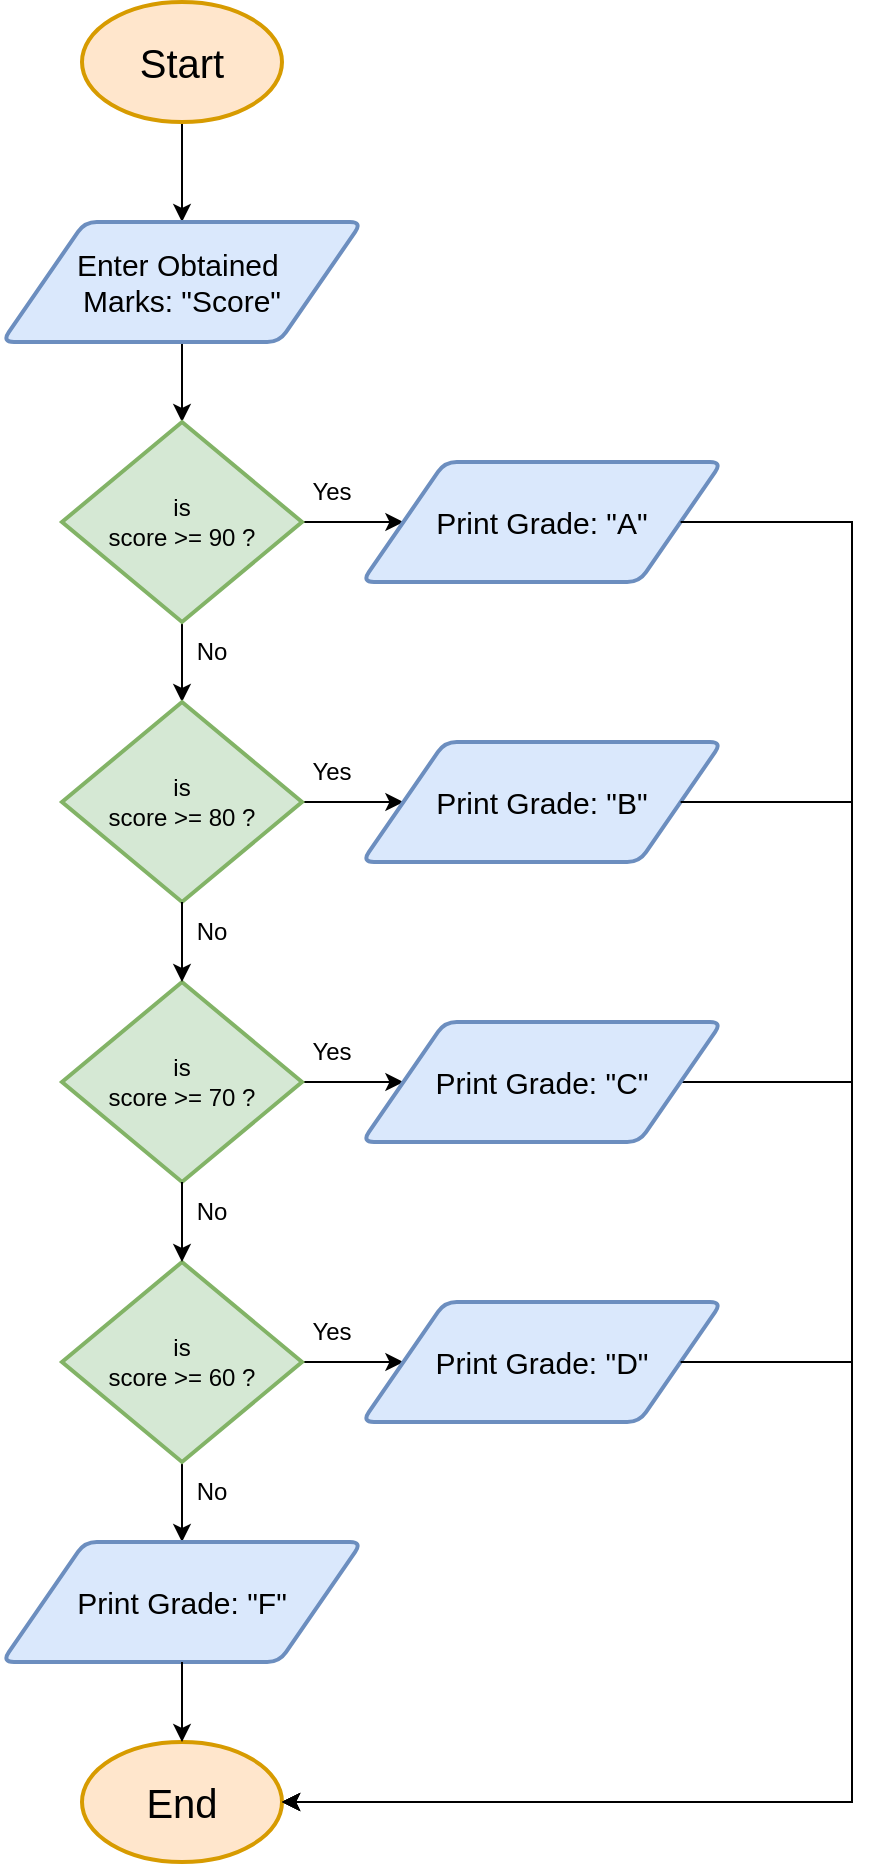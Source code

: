 <mxfile version="24.5.4" type="google">
  <diagram name="Page-1" id="dAldJ7ixTR6lJiKEAnAV">
    <mxGraphModel grid="1" page="1" gridSize="10" guides="1" tooltips="1" connect="1" arrows="1" fold="1" pageScale="1" pageWidth="827" pageHeight="1169" math="0" shadow="0">
      <root>
        <mxCell id="0" />
        <mxCell id="1" parent="0" />
        <mxCell id="elizlL1mAkCcBMjCLCF5-3" style="edgeStyle=orthogonalEdgeStyle;rounded=0;orthogonalLoop=1;jettySize=auto;html=1;exitX=0.5;exitY=1;exitDx=0;exitDy=0;exitPerimeter=0;" edge="1" parent="1" source="elizlL1mAkCcBMjCLCF5-1" target="elizlL1mAkCcBMjCLCF5-2">
          <mxGeometry relative="1" as="geometry" />
        </mxCell>
        <mxCell id="elizlL1mAkCcBMjCLCF5-1" value="&lt;font style=&quot;font-size: 20px;&quot;&gt;Start&lt;/font&gt;" style="strokeWidth=2;html=1;shape=mxgraph.flowchart.start_1;whiteSpace=wrap;fillColor=#ffe6cc;strokeColor=#d79b00;" vertex="1" parent="1">
          <mxGeometry x="375" y="10" width="100" height="60" as="geometry" />
        </mxCell>
        <mxCell id="elizlL1mAkCcBMjCLCF5-16" style="edgeStyle=orthogonalEdgeStyle;rounded=0;orthogonalLoop=1;jettySize=auto;html=1;exitX=0.5;exitY=1;exitDx=0;exitDy=0;" edge="1" parent="1" source="elizlL1mAkCcBMjCLCF5-2" target="elizlL1mAkCcBMjCLCF5-4">
          <mxGeometry relative="1" as="geometry" />
        </mxCell>
        <mxCell id="elizlL1mAkCcBMjCLCF5-2" value="&lt;font style=&quot;font-size: 15px;&quot;&gt;Enter Obtained&amp;nbsp;&lt;/font&gt;&lt;div style=&quot;font-size: 15px;&quot;&gt;&lt;font style=&quot;font-size: 15px;&quot;&gt;Marks:&amp;nbsp;&lt;span style=&quot;background-color: initial;&quot;&gt;&quot;Score&quot;&lt;/span&gt;&lt;/font&gt;&lt;/div&gt;" style="shape=parallelogram;html=1;strokeWidth=2;perimeter=parallelogramPerimeter;whiteSpace=wrap;rounded=1;arcSize=12;size=0.23;fillColor=#dae8fc;strokeColor=#6c8ebf;" vertex="1" parent="1">
          <mxGeometry x="335" y="120" width="180" height="60" as="geometry" />
        </mxCell>
        <mxCell id="elizlL1mAkCcBMjCLCF5-9" style="edgeStyle=orthogonalEdgeStyle;rounded=0;orthogonalLoop=1;jettySize=auto;html=1;exitX=1;exitY=0.5;exitDx=0;exitDy=0;exitPerimeter=0;entryX=0;entryY=0.5;entryDx=0;entryDy=0;" edge="1" parent="1" source="elizlL1mAkCcBMjCLCF5-4" target="elizlL1mAkCcBMjCLCF5-8">
          <mxGeometry relative="1" as="geometry" />
        </mxCell>
        <mxCell id="elizlL1mAkCcBMjCLCF5-17" style="edgeStyle=orthogonalEdgeStyle;rounded=0;orthogonalLoop=1;jettySize=auto;html=1;exitX=0.5;exitY=1;exitDx=0;exitDy=0;exitPerimeter=0;" edge="1" parent="1" source="elizlL1mAkCcBMjCLCF5-4" target="elizlL1mAkCcBMjCLCF5-5">
          <mxGeometry relative="1" as="geometry" />
        </mxCell>
        <mxCell id="elizlL1mAkCcBMjCLCF5-4" value="is&lt;br&gt;score &amp;gt;= 90 ?" style="strokeWidth=2;html=1;shape=mxgraph.flowchart.decision;whiteSpace=wrap;fillColor=#d5e8d4;strokeColor=#82b366;" vertex="1" parent="1">
          <mxGeometry x="365" y="220" width="120" height="100" as="geometry" />
        </mxCell>
        <mxCell id="elizlL1mAkCcBMjCLCF5-13" style="edgeStyle=orthogonalEdgeStyle;rounded=0;orthogonalLoop=1;jettySize=auto;html=1;exitX=1;exitY=0.5;exitDx=0;exitDy=0;exitPerimeter=0;entryX=0;entryY=0.5;entryDx=0;entryDy=0;" edge="1" parent="1" source="elizlL1mAkCcBMjCLCF5-5" target="elizlL1mAkCcBMjCLCF5-10">
          <mxGeometry relative="1" as="geometry" />
        </mxCell>
        <mxCell id="elizlL1mAkCcBMjCLCF5-5" value="is&lt;br&gt;score &amp;gt;= 80 ?" style="strokeWidth=2;html=1;shape=mxgraph.flowchart.decision;whiteSpace=wrap;fillColor=#d5e8d4;strokeColor=#82b366;" vertex="1" parent="1">
          <mxGeometry x="365" y="360" width="120" height="100" as="geometry" />
        </mxCell>
        <mxCell id="elizlL1mAkCcBMjCLCF5-14" style="edgeStyle=orthogonalEdgeStyle;rounded=0;orthogonalLoop=1;jettySize=auto;html=1;exitX=1;exitY=0.5;exitDx=0;exitDy=0;exitPerimeter=0;entryX=0;entryY=0.5;entryDx=0;entryDy=0;" edge="1" parent="1" source="elizlL1mAkCcBMjCLCF5-6" target="elizlL1mAkCcBMjCLCF5-11">
          <mxGeometry relative="1" as="geometry" />
        </mxCell>
        <mxCell id="elizlL1mAkCcBMjCLCF5-6" value="is&lt;br&gt;score &amp;gt;= 70 ?" style="strokeWidth=2;html=1;shape=mxgraph.flowchart.decision;whiteSpace=wrap;fillColor=#d5e8d4;strokeColor=#82b366;" vertex="1" parent="1">
          <mxGeometry x="365" y="500" width="120" height="100" as="geometry" />
        </mxCell>
        <mxCell id="elizlL1mAkCcBMjCLCF5-15" style="edgeStyle=orthogonalEdgeStyle;rounded=0;orthogonalLoop=1;jettySize=auto;html=1;exitX=1;exitY=0.5;exitDx=0;exitDy=0;exitPerimeter=0;entryX=0;entryY=0.5;entryDx=0;entryDy=0;" edge="1" parent="1" source="elizlL1mAkCcBMjCLCF5-7" target="elizlL1mAkCcBMjCLCF5-12">
          <mxGeometry relative="1" as="geometry" />
        </mxCell>
        <mxCell id="elizlL1mAkCcBMjCLCF5-21" style="edgeStyle=orthogonalEdgeStyle;rounded=0;orthogonalLoop=1;jettySize=auto;html=1;exitX=0.5;exitY=1;exitDx=0;exitDy=0;exitPerimeter=0;entryX=0.5;entryY=0;entryDx=0;entryDy=0;" edge="1" parent="1" source="elizlL1mAkCcBMjCLCF5-7" target="elizlL1mAkCcBMjCLCF5-20">
          <mxGeometry relative="1" as="geometry" />
        </mxCell>
        <mxCell id="elizlL1mAkCcBMjCLCF5-7" value="is&lt;br&gt;score &amp;gt;= 60 ?" style="strokeWidth=2;html=1;shape=mxgraph.flowchart.decision;whiteSpace=wrap;fillColor=#d5e8d4;strokeColor=#82b366;" vertex="1" parent="1">
          <mxGeometry x="365" y="640" width="120" height="100" as="geometry" />
        </mxCell>
        <mxCell id="elizlL1mAkCcBMjCLCF5-8" value="&lt;span style=&quot;font-size: 15px;&quot;&gt;Print Grade: &quot;A&quot;&lt;/span&gt;" style="shape=parallelogram;html=1;strokeWidth=2;perimeter=parallelogramPerimeter;whiteSpace=wrap;rounded=1;arcSize=12;size=0.23;fillColor=#dae8fc;strokeColor=#6c8ebf;" vertex="1" parent="1">
          <mxGeometry x="515" y="240" width="180" height="60" as="geometry" />
        </mxCell>
        <mxCell id="elizlL1mAkCcBMjCLCF5-10" value="&lt;span style=&quot;font-size: 15px;&quot;&gt;Print Grade: &quot;B&quot;&lt;/span&gt;" style="shape=parallelogram;html=1;strokeWidth=2;perimeter=parallelogramPerimeter;whiteSpace=wrap;rounded=1;arcSize=12;size=0.23;fillColor=#dae8fc;strokeColor=#6c8ebf;" vertex="1" parent="1">
          <mxGeometry x="515" y="380" width="180" height="60" as="geometry" />
        </mxCell>
        <mxCell id="elizlL1mAkCcBMjCLCF5-26" style="edgeStyle=orthogonalEdgeStyle;rounded=0;orthogonalLoop=1;jettySize=auto;html=1;exitX=1;exitY=0.5;exitDx=0;exitDy=0;entryX=1;entryY=0.5;entryDx=0;entryDy=0;entryPerimeter=0;" edge="1" parent="1" source="elizlL1mAkCcBMjCLCF5-11" target="elizlL1mAkCcBMjCLCF5-22">
          <mxGeometry relative="1" as="geometry">
            <mxPoint x="760" y="700" as="targetPoint" />
            <Array as="points">
              <mxPoint x="760" y="550" />
              <mxPoint x="760" y="910" />
            </Array>
          </mxGeometry>
        </mxCell>
        <mxCell id="elizlL1mAkCcBMjCLCF5-11" value="&lt;span style=&quot;font-size: 15px;&quot;&gt;Print Grade: &quot;C&quot;&lt;/span&gt;" style="shape=parallelogram;html=1;strokeWidth=2;perimeter=parallelogramPerimeter;whiteSpace=wrap;rounded=1;arcSize=12;size=0.23;fillColor=#dae8fc;strokeColor=#6c8ebf;" vertex="1" parent="1">
          <mxGeometry x="515" y="520" width="180" height="60" as="geometry" />
        </mxCell>
        <mxCell id="elizlL1mAkCcBMjCLCF5-12" value="&lt;span style=&quot;font-size: 15px;&quot;&gt;Print Grade: &quot;D&quot;&lt;/span&gt;" style="shape=parallelogram;html=1;strokeWidth=2;perimeter=parallelogramPerimeter;whiteSpace=wrap;rounded=1;arcSize=12;size=0.23;fillColor=#dae8fc;strokeColor=#6c8ebf;" vertex="1" parent="1">
          <mxGeometry x="515" y="660" width="180" height="60" as="geometry" />
        </mxCell>
        <mxCell id="elizlL1mAkCcBMjCLCF5-18" style="edgeStyle=orthogonalEdgeStyle;rounded=0;orthogonalLoop=1;jettySize=auto;html=1;exitX=0.5;exitY=1;exitDx=0;exitDy=0;exitPerimeter=0;entryX=0.5;entryY=0;entryDx=0;entryDy=0;entryPerimeter=0;" edge="1" parent="1" source="elizlL1mAkCcBMjCLCF5-5" target="elizlL1mAkCcBMjCLCF5-6">
          <mxGeometry relative="1" as="geometry" />
        </mxCell>
        <mxCell id="elizlL1mAkCcBMjCLCF5-19" style="edgeStyle=orthogonalEdgeStyle;rounded=0;orthogonalLoop=1;jettySize=auto;html=1;exitX=0.5;exitY=1;exitDx=0;exitDy=0;exitPerimeter=0;entryX=0.5;entryY=0;entryDx=0;entryDy=0;entryPerimeter=0;" edge="1" parent="1" source="elizlL1mAkCcBMjCLCF5-6" target="elizlL1mAkCcBMjCLCF5-7">
          <mxGeometry relative="1" as="geometry" />
        </mxCell>
        <mxCell id="elizlL1mAkCcBMjCLCF5-20" value="&lt;span style=&quot;font-size: 15px;&quot;&gt;Print Grade: &quot;F&quot;&lt;/span&gt;" style="shape=parallelogram;html=1;strokeWidth=2;perimeter=parallelogramPerimeter;whiteSpace=wrap;rounded=1;arcSize=12;size=0.23;fillColor=#dae8fc;strokeColor=#6c8ebf;" vertex="1" parent="1">
          <mxGeometry x="335" y="780" width="180" height="60" as="geometry" />
        </mxCell>
        <mxCell id="elizlL1mAkCcBMjCLCF5-22" value="&lt;font style=&quot;font-size: 20px;&quot;&gt;End&lt;/font&gt;" style="strokeWidth=2;html=1;shape=mxgraph.flowchart.start_1;whiteSpace=wrap;fillColor=#ffe6cc;strokeColor=#d79b00;" vertex="1" parent="1">
          <mxGeometry x="375" y="880" width="100" height="60" as="geometry" />
        </mxCell>
        <mxCell id="elizlL1mAkCcBMjCLCF5-23" style="edgeStyle=orthogonalEdgeStyle;rounded=0;orthogonalLoop=1;jettySize=auto;html=1;exitX=0.5;exitY=1;exitDx=0;exitDy=0;entryX=0.5;entryY=0;entryDx=0;entryDy=0;entryPerimeter=0;" edge="1" parent="1" source="elizlL1mAkCcBMjCLCF5-20" target="elizlL1mAkCcBMjCLCF5-22">
          <mxGeometry relative="1" as="geometry" />
        </mxCell>
        <mxCell id="elizlL1mAkCcBMjCLCF5-25" style="edgeStyle=orthogonalEdgeStyle;rounded=0;orthogonalLoop=1;jettySize=auto;html=1;exitX=1;exitY=0.5;exitDx=0;exitDy=0;entryX=1;entryY=0.5;entryDx=0;entryDy=0;entryPerimeter=0;" edge="1" parent="1" source="elizlL1mAkCcBMjCLCF5-12" target="elizlL1mAkCcBMjCLCF5-22">
          <mxGeometry relative="1" as="geometry">
            <Array as="points">
              <mxPoint x="760" y="690" />
              <mxPoint x="760" y="910" />
            </Array>
          </mxGeometry>
        </mxCell>
        <mxCell id="elizlL1mAkCcBMjCLCF5-27" style="edgeStyle=orthogonalEdgeStyle;rounded=0;orthogonalLoop=1;jettySize=auto;html=1;exitX=1;exitY=0.5;exitDx=0;exitDy=0;entryX=1;entryY=0.5;entryDx=0;entryDy=0;entryPerimeter=0;" edge="1" parent="1" source="elizlL1mAkCcBMjCLCF5-10" target="elizlL1mAkCcBMjCLCF5-22">
          <mxGeometry relative="1" as="geometry">
            <Array as="points">
              <mxPoint x="760" y="410" />
              <mxPoint x="760" y="910" />
            </Array>
          </mxGeometry>
        </mxCell>
        <mxCell id="elizlL1mAkCcBMjCLCF5-28" style="edgeStyle=orthogonalEdgeStyle;rounded=0;orthogonalLoop=1;jettySize=auto;html=1;exitX=1;exitY=0.5;exitDx=0;exitDy=0;entryX=1;entryY=0.5;entryDx=0;entryDy=0;entryPerimeter=0;" edge="1" parent="1" source="elizlL1mAkCcBMjCLCF5-8" target="elizlL1mAkCcBMjCLCF5-22">
          <mxGeometry relative="1" as="geometry">
            <Array as="points">
              <mxPoint x="760" y="270" />
              <mxPoint x="760" y="910" />
            </Array>
          </mxGeometry>
        </mxCell>
        <mxCell id="elizlL1mAkCcBMjCLCF5-29" value="Yes" style="text;html=1;align=center;verticalAlign=middle;whiteSpace=wrap;rounded=0;" vertex="1" parent="1">
          <mxGeometry x="470" y="240" width="60" height="30" as="geometry" />
        </mxCell>
        <mxCell id="elizlL1mAkCcBMjCLCF5-30" value="Yes" style="text;html=1;align=center;verticalAlign=middle;whiteSpace=wrap;rounded=0;" vertex="1" parent="1">
          <mxGeometry x="470" y="380" width="60" height="30" as="geometry" />
        </mxCell>
        <mxCell id="elizlL1mAkCcBMjCLCF5-31" value="Yes" style="text;html=1;align=center;verticalAlign=middle;whiteSpace=wrap;rounded=0;" vertex="1" parent="1">
          <mxGeometry x="470" y="520" width="60" height="30" as="geometry" />
        </mxCell>
        <mxCell id="elizlL1mAkCcBMjCLCF5-32" value="Yes" style="text;html=1;align=center;verticalAlign=middle;whiteSpace=wrap;rounded=0;" vertex="1" parent="1">
          <mxGeometry x="470" y="660" width="60" height="30" as="geometry" />
        </mxCell>
        <mxCell id="elizlL1mAkCcBMjCLCF5-33" value="No" style="text;html=1;align=center;verticalAlign=middle;whiteSpace=wrap;rounded=0;" vertex="1" parent="1">
          <mxGeometry x="410" y="320" width="60" height="30" as="geometry" />
        </mxCell>
        <mxCell id="elizlL1mAkCcBMjCLCF5-34" value="No" style="text;html=1;align=center;verticalAlign=middle;whiteSpace=wrap;rounded=0;" vertex="1" parent="1">
          <mxGeometry x="410" y="460" width="60" height="30" as="geometry" />
        </mxCell>
        <mxCell id="elizlL1mAkCcBMjCLCF5-35" value="No" style="text;html=1;align=center;verticalAlign=middle;whiteSpace=wrap;rounded=0;" vertex="1" parent="1">
          <mxGeometry x="410" y="600" width="60" height="30" as="geometry" />
        </mxCell>
        <mxCell id="elizlL1mAkCcBMjCLCF5-36" value="No" style="text;html=1;align=center;verticalAlign=middle;whiteSpace=wrap;rounded=0;" vertex="1" parent="1">
          <mxGeometry x="410" y="740" width="60" height="30" as="geometry" />
        </mxCell>
      </root>
    </mxGraphModel>
  </diagram>
</mxfile>
